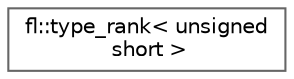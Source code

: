 digraph "Graphical Class Hierarchy"
{
 // INTERACTIVE_SVG=YES
 // LATEX_PDF_SIZE
  bgcolor="transparent";
  edge [fontname=Helvetica,fontsize=10,labelfontname=Helvetica,labelfontsize=10];
  node [fontname=Helvetica,fontsize=10,shape=box,height=0.2,width=0.4];
  rankdir="LR";
  Node0 [id="Node000000",label="fl::type_rank\< unsigned\l short \>",height=0.2,width=0.4,color="grey40", fillcolor="white", style="filled",URL="$d6/d52/structfl_1_1type__rank_3_01unsigned_01short_01_4.html",tooltip=" "];
}
